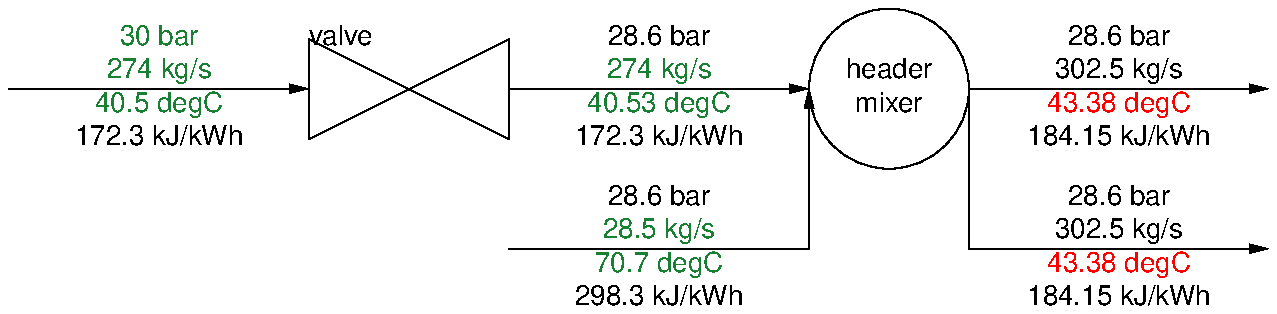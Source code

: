 .PS
.fam H
.defcolor dg rgb 0.1 0.5 0.2
arrow 1.5 "\m[dg]30 bar" "274 kg/s" "40.5 degC\m[]" "172.3 kJ/kWh"
move up 0.25
line down 0.5 then right 1 up 0.5 then down 0.5 then left 1 up 0.5
"valve" ljust 
move down 0.25 right 1.0
arrow 1.5 "28.6 bar" "\m[dg]274 kg/s" "40.53 degC\m[]" "172.3 kJ/kWh" 
circle rad 0.4 "header" "mixer"
move to last arrow .start; move down 0.8
line right 1.5 "28.6 bar" "\m[dg]28.5 kg/s" "70.7 degC\m[]" "298.3 kJ/kWh" 
arrow to last circle .w
arrow right 1.5 from last circle .e "28.6 bar" "302.5 kg/s" "\m[red]43.38 degC\m[]" "184.15 kJ/kWh" 
move to last circle .e
line down 0.8 from last circle .e
arrow right 1.5 "28.6 bar" "302.5 kg/s" "\m[red]43.38 degC\m[]" "184.15 kJ/kWh" 
.PE
